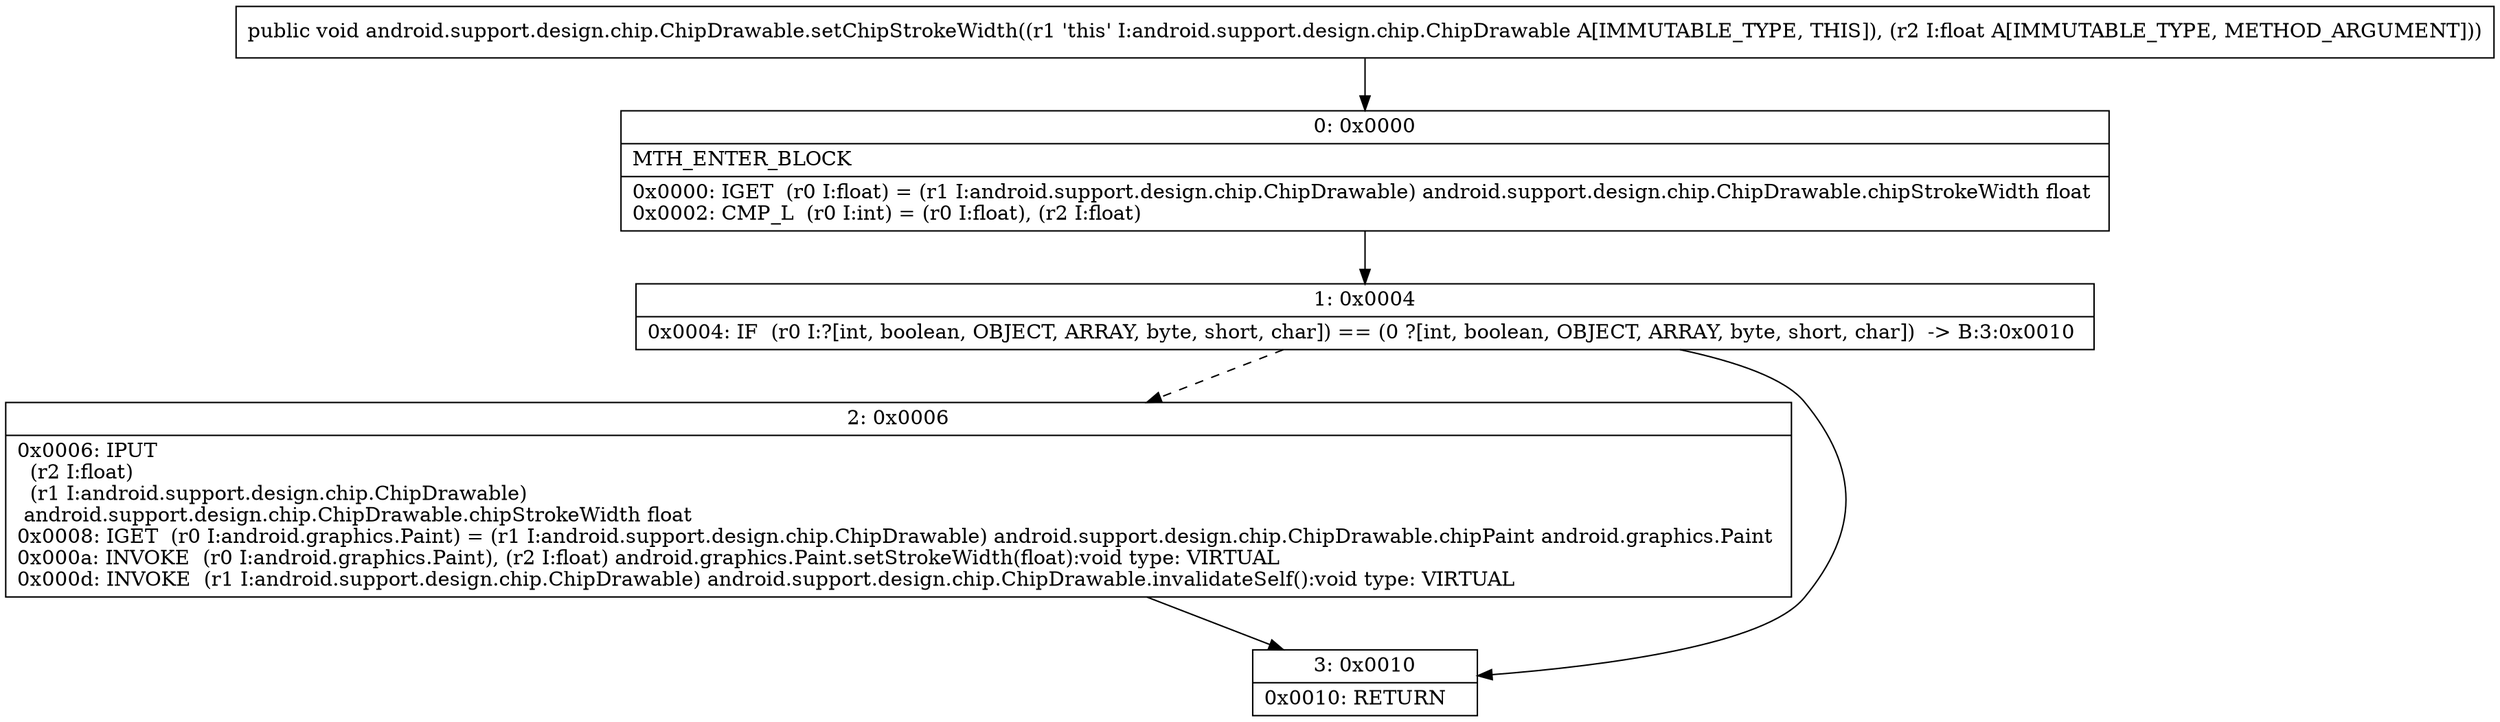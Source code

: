 digraph "CFG forandroid.support.design.chip.ChipDrawable.setChipStrokeWidth(F)V" {
Node_0 [shape=record,label="{0\:\ 0x0000|MTH_ENTER_BLOCK\l|0x0000: IGET  (r0 I:float) = (r1 I:android.support.design.chip.ChipDrawable) android.support.design.chip.ChipDrawable.chipStrokeWidth float \l0x0002: CMP_L  (r0 I:int) = (r0 I:float), (r2 I:float) \l}"];
Node_1 [shape=record,label="{1\:\ 0x0004|0x0004: IF  (r0 I:?[int, boolean, OBJECT, ARRAY, byte, short, char]) == (0 ?[int, boolean, OBJECT, ARRAY, byte, short, char])  \-\> B:3:0x0010 \l}"];
Node_2 [shape=record,label="{2\:\ 0x0006|0x0006: IPUT  \l  (r2 I:float)\l  (r1 I:android.support.design.chip.ChipDrawable)\l android.support.design.chip.ChipDrawable.chipStrokeWidth float \l0x0008: IGET  (r0 I:android.graphics.Paint) = (r1 I:android.support.design.chip.ChipDrawable) android.support.design.chip.ChipDrawable.chipPaint android.graphics.Paint \l0x000a: INVOKE  (r0 I:android.graphics.Paint), (r2 I:float) android.graphics.Paint.setStrokeWidth(float):void type: VIRTUAL \l0x000d: INVOKE  (r1 I:android.support.design.chip.ChipDrawable) android.support.design.chip.ChipDrawable.invalidateSelf():void type: VIRTUAL \l}"];
Node_3 [shape=record,label="{3\:\ 0x0010|0x0010: RETURN   \l}"];
MethodNode[shape=record,label="{public void android.support.design.chip.ChipDrawable.setChipStrokeWidth((r1 'this' I:android.support.design.chip.ChipDrawable A[IMMUTABLE_TYPE, THIS]), (r2 I:float A[IMMUTABLE_TYPE, METHOD_ARGUMENT])) }"];
MethodNode -> Node_0;
Node_0 -> Node_1;
Node_1 -> Node_2[style=dashed];
Node_1 -> Node_3;
Node_2 -> Node_3;
}

